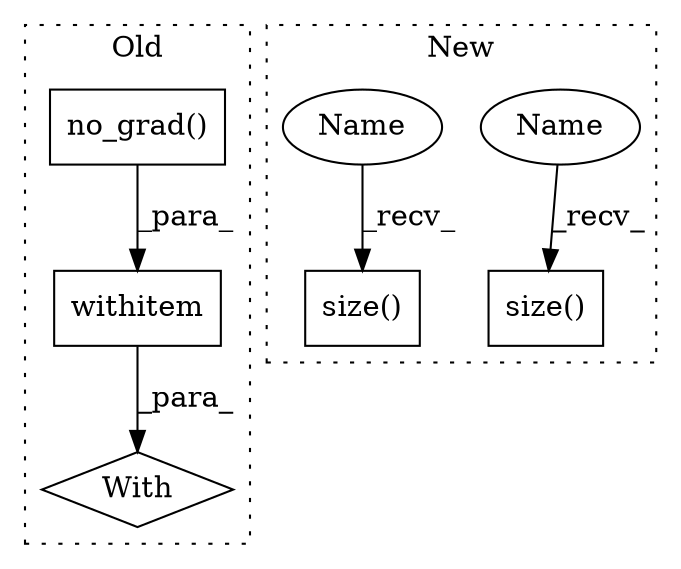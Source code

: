 digraph G {
subgraph cluster0 {
1 [label="no_grad()" a="75" s="4103" l="12" shape="box"];
3 [label="With" a="39" s="4098,4105" l="5,24" shape="diamond"];
4 [label="withitem" a="49" s="4103" l="2" shape="box"];
label = "Old";
style="dotted";
}
subgraph cluster1 {
2 [label="size()" a="75" s="3858" l="17" shape="box"];
5 [label="size()" a="75" s="3880" l="17" shape="box"];
6 [label="Name" a="87" s="3880" l="10" shape="ellipse"];
7 [label="Name" a="87" s="3858" l="10" shape="ellipse"];
label = "New";
style="dotted";
}
1 -> 4 [label="_para_"];
4 -> 3 [label="_para_"];
6 -> 5 [label="_recv_"];
7 -> 2 [label="_recv_"];
}